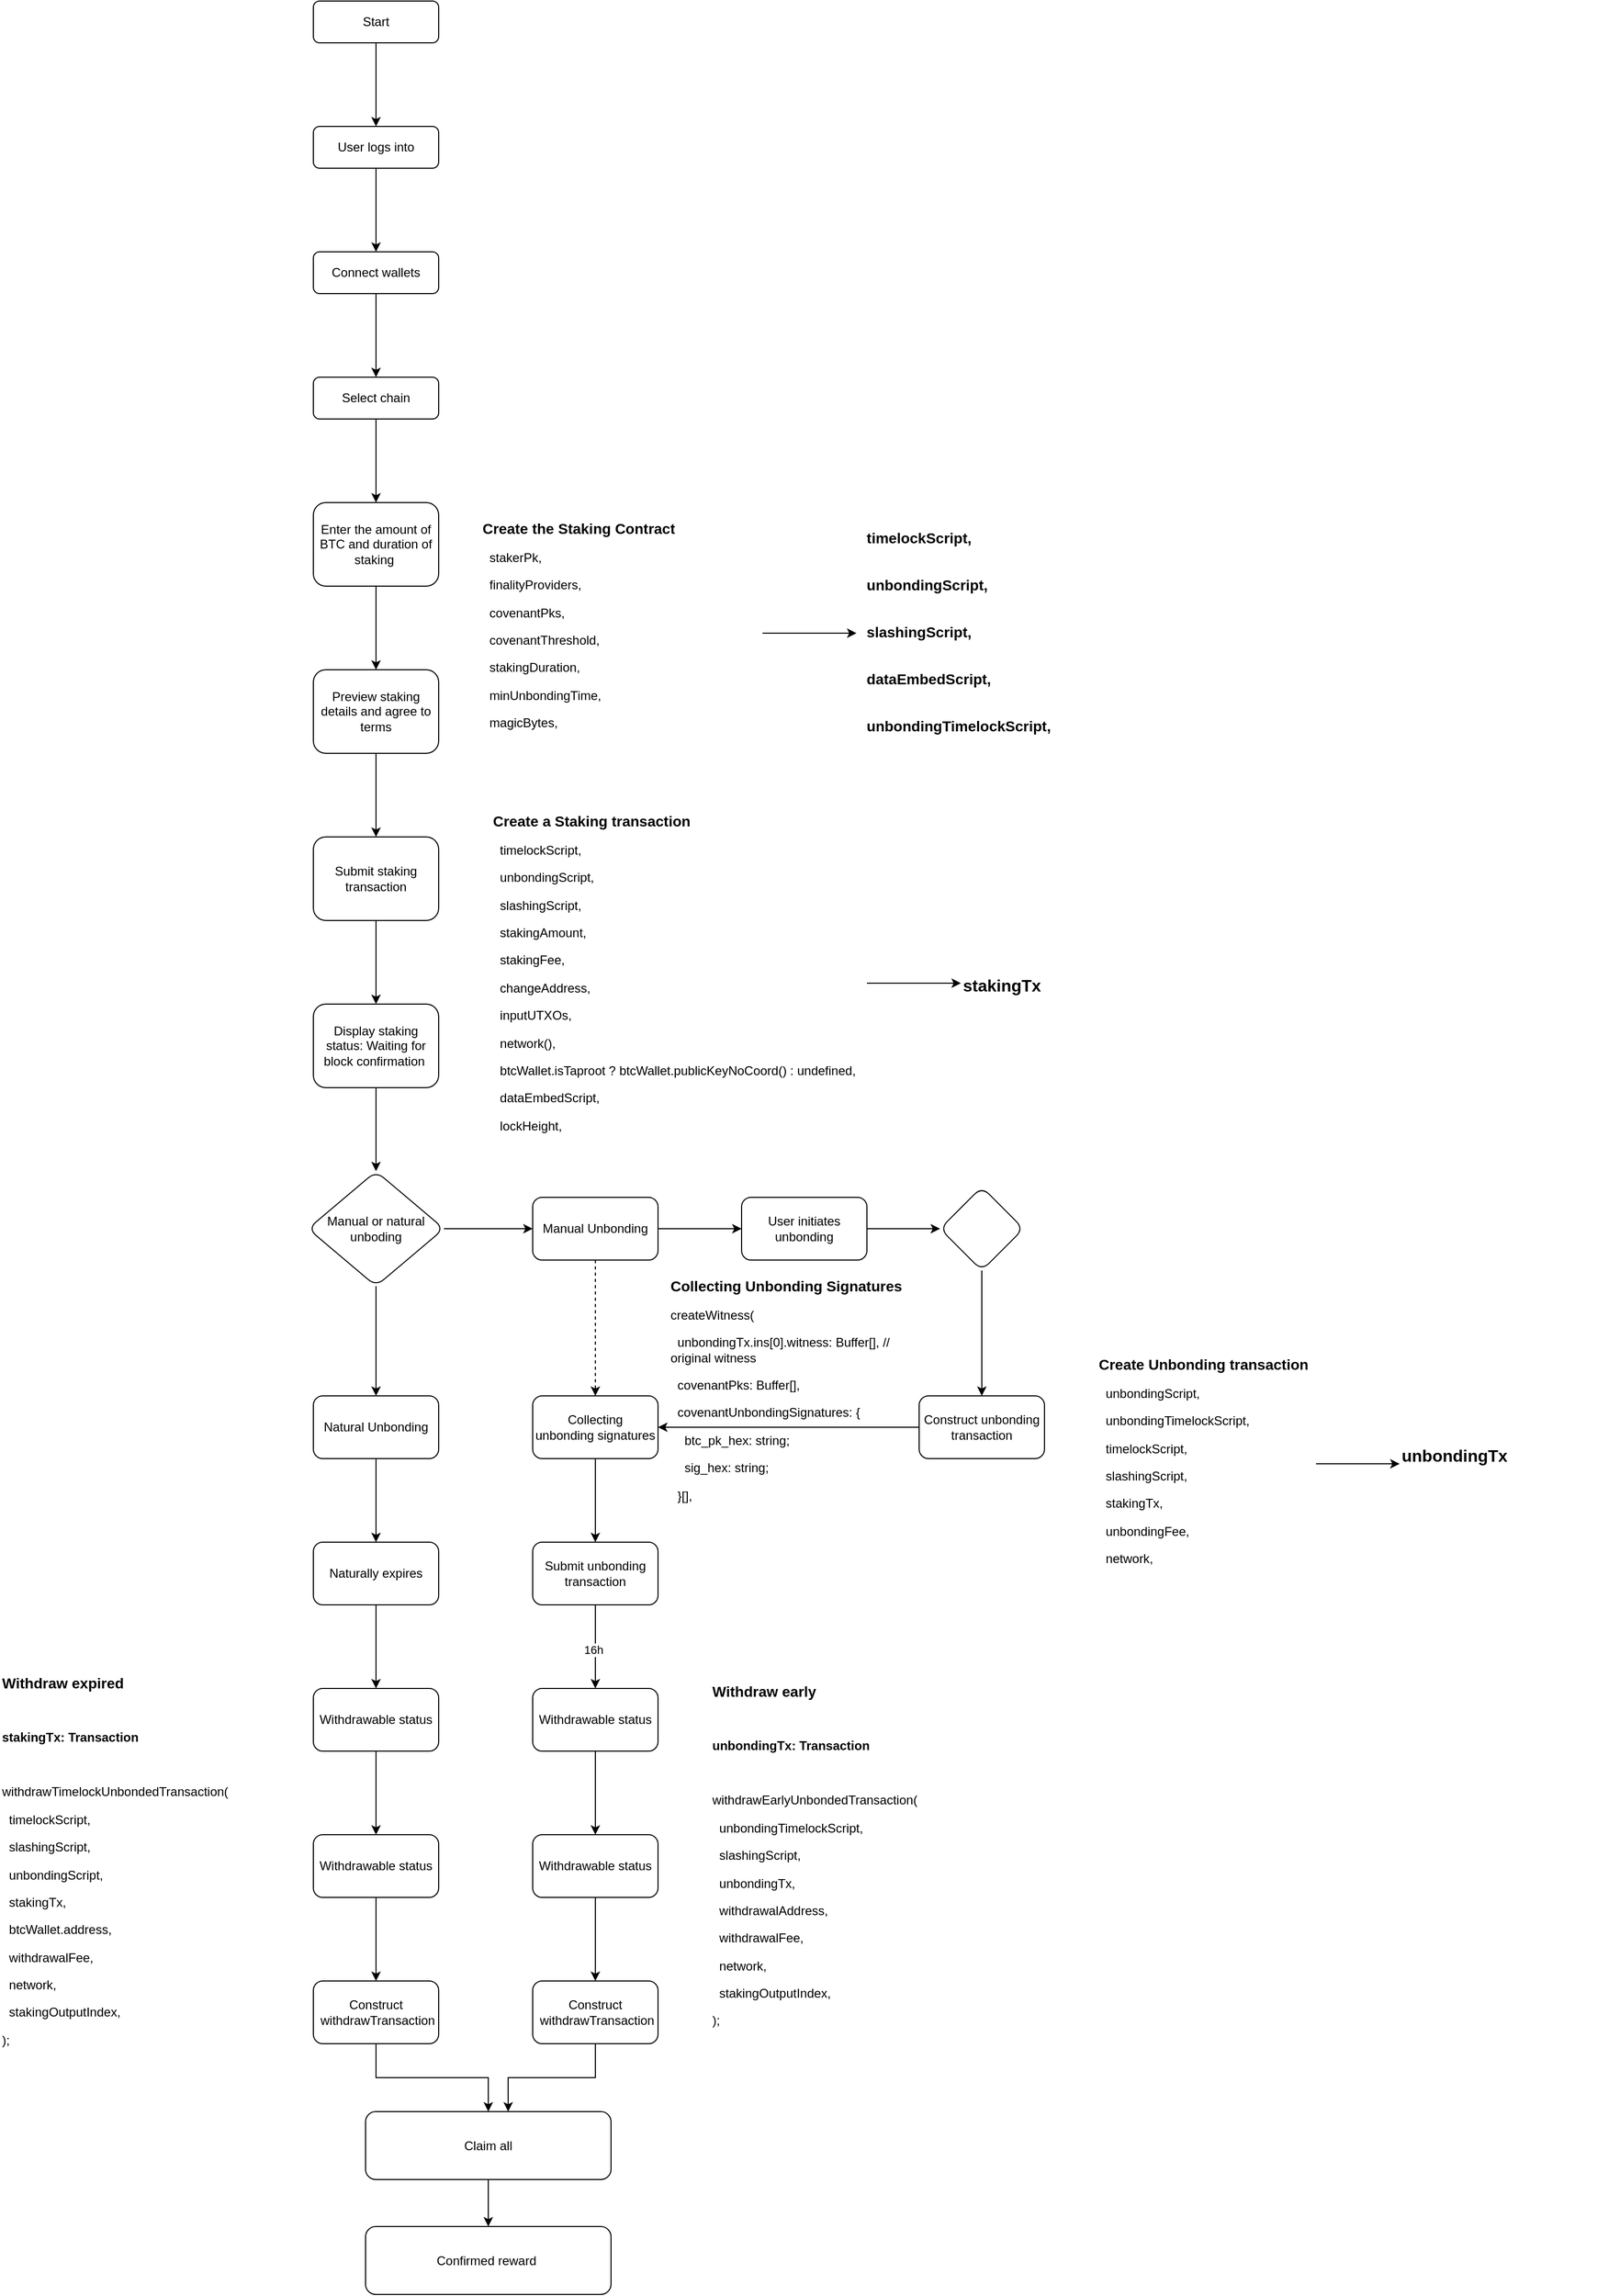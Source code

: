 <mxfile version="24.4.4" type="github">
  <diagram id="C5RBs43oDa-KdzZeNtuy" name="Page-1">
    <mxGraphModel dx="1773" dy="1789" grid="1" gridSize="10" guides="1" tooltips="1" connect="1" arrows="1" fold="1" page="1" pageScale="1" pageWidth="827" pageHeight="1169" math="0" shadow="0">
      <root>
        <mxCell id="WIyWlLk6GJQsqaUBKTNV-0" />
        <mxCell id="WIyWlLk6GJQsqaUBKTNV-1" parent="WIyWlLk6GJQsqaUBKTNV-0" />
        <mxCell id="BVUArKwXu2wu13_EaTgU-10" value="" style="edgeStyle=orthogonalEdgeStyle;rounded=0;orthogonalLoop=1;jettySize=auto;html=1;" parent="WIyWlLk6GJQsqaUBKTNV-1" source="BVUArKwXu2wu13_EaTgU-6" target="BVUArKwXu2wu13_EaTgU-9" edge="1">
          <mxGeometry relative="1" as="geometry" />
        </mxCell>
        <mxCell id="BVUArKwXu2wu13_EaTgU-6" value="Start" style="rounded=1;whiteSpace=wrap;html=1;fontSize=12;glass=0;strokeWidth=1;shadow=0;" parent="WIyWlLk6GJQsqaUBKTNV-1" vertex="1">
          <mxGeometry x="150" y="-390" width="120" height="40" as="geometry" />
        </mxCell>
        <mxCell id="BVUArKwXu2wu13_EaTgU-12" value="" style="edgeStyle=orthogonalEdgeStyle;rounded=0;orthogonalLoop=1;jettySize=auto;html=1;" parent="WIyWlLk6GJQsqaUBKTNV-1" source="BVUArKwXu2wu13_EaTgU-9" target="BVUArKwXu2wu13_EaTgU-11" edge="1">
          <mxGeometry relative="1" as="geometry" />
        </mxCell>
        <mxCell id="BVUArKwXu2wu13_EaTgU-9" value="User logs&lt;span style=&quot;background-color: initial;&quot;&gt;&amp;nbsp;into&lt;/span&gt;" style="rounded=1;whiteSpace=wrap;html=1;fontSize=12;glass=0;strokeWidth=1;shadow=0;" parent="WIyWlLk6GJQsqaUBKTNV-1" vertex="1">
          <mxGeometry x="150" y="-270" width="120" height="40" as="geometry" />
        </mxCell>
        <mxCell id="BVUArKwXu2wu13_EaTgU-14" value="" style="edgeStyle=orthogonalEdgeStyle;rounded=0;orthogonalLoop=1;jettySize=auto;html=1;" parent="WIyWlLk6GJQsqaUBKTNV-1" source="BVUArKwXu2wu13_EaTgU-11" target="BVUArKwXu2wu13_EaTgU-13" edge="1">
          <mxGeometry relative="1" as="geometry" />
        </mxCell>
        <mxCell id="BVUArKwXu2wu13_EaTgU-11" value="Connect wallets" style="rounded=1;whiteSpace=wrap;html=1;fontSize=12;glass=0;strokeWidth=1;shadow=0;" parent="WIyWlLk6GJQsqaUBKTNV-1" vertex="1">
          <mxGeometry x="150" y="-150" width="120" height="40" as="geometry" />
        </mxCell>
        <mxCell id="BVUArKwXu2wu13_EaTgU-26" value="" style="edgeStyle=orthogonalEdgeStyle;rounded=0;orthogonalLoop=1;jettySize=auto;html=1;" parent="WIyWlLk6GJQsqaUBKTNV-1" source="BVUArKwXu2wu13_EaTgU-13" target="BVUArKwXu2wu13_EaTgU-25" edge="1">
          <mxGeometry relative="1" as="geometry" />
        </mxCell>
        <mxCell id="BVUArKwXu2wu13_EaTgU-13" value="Select chain" style="rounded=1;whiteSpace=wrap;html=1;fontSize=12;glass=0;strokeWidth=1;shadow=0;" parent="WIyWlLk6GJQsqaUBKTNV-1" vertex="1">
          <mxGeometry x="150" y="-30" width="120" height="40" as="geometry" />
        </mxCell>
        <mxCell id="BVUArKwXu2wu13_EaTgU-28" value="" style="edgeStyle=orthogonalEdgeStyle;rounded=0;orthogonalLoop=1;jettySize=auto;html=1;" parent="WIyWlLk6GJQsqaUBKTNV-1" source="BVUArKwXu2wu13_EaTgU-25" target="BVUArKwXu2wu13_EaTgU-27" edge="1">
          <mxGeometry relative="1" as="geometry" />
        </mxCell>
        <mxCell id="BVUArKwXu2wu13_EaTgU-25" value="Enter the amount of BTC and duration of staking&amp;nbsp;" style="rounded=1;whiteSpace=wrap;html=1;fontSize=12;glass=0;strokeWidth=1;shadow=0;" parent="WIyWlLk6GJQsqaUBKTNV-1" vertex="1">
          <mxGeometry x="150" y="90" width="120" height="80" as="geometry" />
        </mxCell>
        <mxCell id="BVUArKwXu2wu13_EaTgU-30" value="" style="edgeStyle=orthogonalEdgeStyle;rounded=0;orthogonalLoop=1;jettySize=auto;html=1;" parent="WIyWlLk6GJQsqaUBKTNV-1" source="BVUArKwXu2wu13_EaTgU-27" target="BVUArKwXu2wu13_EaTgU-29" edge="1">
          <mxGeometry relative="1" as="geometry" />
        </mxCell>
        <mxCell id="BVUArKwXu2wu13_EaTgU-27" value="Preview staking details and agree to terms" style="rounded=1;whiteSpace=wrap;html=1;fontSize=12;glass=0;strokeWidth=1;shadow=0;" parent="WIyWlLk6GJQsqaUBKTNV-1" vertex="1">
          <mxGeometry x="150" y="250" width="120" height="80" as="geometry" />
        </mxCell>
        <mxCell id="BVUArKwXu2wu13_EaTgU-32" value="" style="edgeStyle=orthogonalEdgeStyle;rounded=0;orthogonalLoop=1;jettySize=auto;html=1;" parent="WIyWlLk6GJQsqaUBKTNV-1" source="BVUArKwXu2wu13_EaTgU-29" target="BVUArKwXu2wu13_EaTgU-31" edge="1">
          <mxGeometry relative="1" as="geometry" />
        </mxCell>
        <mxCell id="BVUArKwXu2wu13_EaTgU-29" value="Submit staking transaction" style="rounded=1;whiteSpace=wrap;html=1;fontSize=12;glass=0;strokeWidth=1;shadow=0;" parent="WIyWlLk6GJQsqaUBKTNV-1" vertex="1">
          <mxGeometry x="150" y="410" width="120" height="80" as="geometry" />
        </mxCell>
        <mxCell id="BVUArKwXu2wu13_EaTgU-38" value="" style="edgeStyle=orthogonalEdgeStyle;rounded=0;orthogonalLoop=1;jettySize=auto;html=1;" parent="WIyWlLk6GJQsqaUBKTNV-1" source="BVUArKwXu2wu13_EaTgU-31" target="BVUArKwXu2wu13_EaTgU-37" edge="1">
          <mxGeometry relative="1" as="geometry" />
        </mxCell>
        <mxCell id="BVUArKwXu2wu13_EaTgU-31" value="Display staking status: Waiting for block confirmation&amp;nbsp;" style="rounded=1;whiteSpace=wrap;html=1;fontSize=12;glass=0;strokeWidth=1;shadow=0;" parent="WIyWlLk6GJQsqaUBKTNV-1" vertex="1">
          <mxGeometry x="150" y="570" width="120" height="80" as="geometry" />
        </mxCell>
        <mxCell id="BVUArKwXu2wu13_EaTgU-40" value="" style="edgeStyle=orthogonalEdgeStyle;rounded=0;orthogonalLoop=1;jettySize=auto;html=1;" parent="WIyWlLk6GJQsqaUBKTNV-1" source="BVUArKwXu2wu13_EaTgU-37" target="BVUArKwXu2wu13_EaTgU-39" edge="1">
          <mxGeometry relative="1" as="geometry" />
        </mxCell>
        <mxCell id="BVUArKwXu2wu13_EaTgU-42" value="" style="edgeStyle=orthogonalEdgeStyle;rounded=0;orthogonalLoop=1;jettySize=auto;html=1;" parent="WIyWlLk6GJQsqaUBKTNV-1" source="BVUArKwXu2wu13_EaTgU-37" target="BVUArKwXu2wu13_EaTgU-41" edge="1">
          <mxGeometry relative="1" as="geometry" />
        </mxCell>
        <mxCell id="BVUArKwXu2wu13_EaTgU-37" value="Manual or natural unboding" style="rhombus;whiteSpace=wrap;html=1;rounded=1;glass=0;strokeWidth=1;shadow=0;" parent="WIyWlLk6GJQsqaUBKTNV-1" vertex="1">
          <mxGeometry x="145" y="730" width="130" height="110" as="geometry" />
        </mxCell>
        <mxCell id="BVUArKwXu2wu13_EaTgU-48" value="" style="edgeStyle=orthogonalEdgeStyle;rounded=0;orthogonalLoop=1;jettySize=auto;html=1;" parent="WIyWlLk6GJQsqaUBKTNV-1" source="BVUArKwXu2wu13_EaTgU-39" target="BVUArKwXu2wu13_EaTgU-47" edge="1">
          <mxGeometry relative="1" as="geometry" />
        </mxCell>
        <mxCell id="BVUArKwXu2wu13_EaTgU-69" style="edgeStyle=orthogonalEdgeStyle;rounded=0;orthogonalLoop=1;jettySize=auto;html=1;entryX=0.5;entryY=0;entryDx=0;entryDy=0;dashed=1;" parent="WIyWlLk6GJQsqaUBKTNV-1" source="BVUArKwXu2wu13_EaTgU-39" target="BVUArKwXu2wu13_EaTgU-57" edge="1">
          <mxGeometry relative="1" as="geometry" />
        </mxCell>
        <mxCell id="BVUArKwXu2wu13_EaTgU-39" value="Manual Unbonding" style="whiteSpace=wrap;html=1;rounded=1;glass=0;strokeWidth=1;shadow=0;" parent="WIyWlLk6GJQsqaUBKTNV-1" vertex="1">
          <mxGeometry x="360" y="755" width="120" height="60" as="geometry" />
        </mxCell>
        <mxCell id="BVUArKwXu2wu13_EaTgU-44" value="" style="edgeStyle=orthogonalEdgeStyle;rounded=0;orthogonalLoop=1;jettySize=auto;html=1;" parent="WIyWlLk6GJQsqaUBKTNV-1" source="BVUArKwXu2wu13_EaTgU-41" target="BVUArKwXu2wu13_EaTgU-43" edge="1">
          <mxGeometry relative="1" as="geometry" />
        </mxCell>
        <mxCell id="BVUArKwXu2wu13_EaTgU-41" value="Natural Unbonding" style="whiteSpace=wrap;html=1;rounded=1;glass=0;strokeWidth=1;shadow=0;" parent="WIyWlLk6GJQsqaUBKTNV-1" vertex="1">
          <mxGeometry x="150" y="945" width="120" height="60" as="geometry" />
        </mxCell>
        <mxCell id="BVUArKwXu2wu13_EaTgU-46" value="" style="edgeStyle=orthogonalEdgeStyle;rounded=0;orthogonalLoop=1;jettySize=auto;html=1;" parent="WIyWlLk6GJQsqaUBKTNV-1" source="BVUArKwXu2wu13_EaTgU-43" target="BVUArKwXu2wu13_EaTgU-45" edge="1">
          <mxGeometry relative="1" as="geometry" />
        </mxCell>
        <mxCell id="BVUArKwXu2wu13_EaTgU-43" value="Naturally expires" style="whiteSpace=wrap;html=1;rounded=1;glass=0;strokeWidth=1;shadow=0;" parent="WIyWlLk6GJQsqaUBKTNV-1" vertex="1">
          <mxGeometry x="150" y="1085" width="120" height="60" as="geometry" />
        </mxCell>
        <mxCell id="BVUArKwXu2wu13_EaTgU-76" value="" style="edgeStyle=orthogonalEdgeStyle;rounded=0;orthogonalLoop=1;jettySize=auto;html=1;" parent="WIyWlLk6GJQsqaUBKTNV-1" source="BVUArKwXu2wu13_EaTgU-45" target="BVUArKwXu2wu13_EaTgU-75" edge="1">
          <mxGeometry relative="1" as="geometry" />
        </mxCell>
        <mxCell id="BVUArKwXu2wu13_EaTgU-45" value="Withdrawable status" style="whiteSpace=wrap;html=1;rounded=1;glass=0;strokeWidth=1;shadow=0;" parent="WIyWlLk6GJQsqaUBKTNV-1" vertex="1">
          <mxGeometry x="150" y="1225" width="120" height="60" as="geometry" />
        </mxCell>
        <mxCell id="BVUArKwXu2wu13_EaTgU-71" style="edgeStyle=orthogonalEdgeStyle;rounded=0;orthogonalLoop=1;jettySize=auto;html=1;entryX=0;entryY=0.5;entryDx=0;entryDy=0;" parent="WIyWlLk6GJQsqaUBKTNV-1" source="BVUArKwXu2wu13_EaTgU-47" target="BVUArKwXu2wu13_EaTgU-53" edge="1">
          <mxGeometry relative="1" as="geometry" />
        </mxCell>
        <mxCell id="BVUArKwXu2wu13_EaTgU-47" value="User initiates unbonding" style="whiteSpace=wrap;html=1;rounded=1;glass=0;strokeWidth=1;shadow=0;" parent="WIyWlLk6GJQsqaUBKTNV-1" vertex="1">
          <mxGeometry x="560" y="755" width="120" height="60" as="geometry" />
        </mxCell>
        <mxCell id="BVUArKwXu2wu13_EaTgU-56" value="" style="edgeStyle=orthogonalEdgeStyle;rounded=0;orthogonalLoop=1;jettySize=auto;html=1;" parent="WIyWlLk6GJQsqaUBKTNV-1" source="BVUArKwXu2wu13_EaTgU-53" target="BVUArKwXu2wu13_EaTgU-55" edge="1">
          <mxGeometry relative="1" as="geometry" />
        </mxCell>
        <mxCell id="BVUArKwXu2wu13_EaTgU-53" value="" style="rhombus;whiteSpace=wrap;html=1;rounded=1;glass=0;strokeWidth=1;shadow=0;" parent="WIyWlLk6GJQsqaUBKTNV-1" vertex="1">
          <mxGeometry x="750" y="745" width="80" height="80" as="geometry" />
        </mxCell>
        <mxCell id="BVUArKwXu2wu13_EaTgU-58" value="" style="edgeStyle=orthogonalEdgeStyle;rounded=0;orthogonalLoop=1;jettySize=auto;html=1;" parent="WIyWlLk6GJQsqaUBKTNV-1" source="BVUArKwXu2wu13_EaTgU-55" target="BVUArKwXu2wu13_EaTgU-57" edge="1">
          <mxGeometry relative="1" as="geometry" />
        </mxCell>
        <mxCell id="BVUArKwXu2wu13_EaTgU-55" value="Construct unbonding transaction" style="whiteSpace=wrap;html=1;rounded=1;glass=0;strokeWidth=1;shadow=0;" parent="WIyWlLk6GJQsqaUBKTNV-1" vertex="1">
          <mxGeometry x="730" y="945" width="120" height="60" as="geometry" />
        </mxCell>
        <mxCell id="BVUArKwXu2wu13_EaTgU-60" value="" style="edgeStyle=orthogonalEdgeStyle;rounded=0;orthogonalLoop=1;jettySize=auto;html=1;" parent="WIyWlLk6GJQsqaUBKTNV-1" source="BVUArKwXu2wu13_EaTgU-57" target="BVUArKwXu2wu13_EaTgU-59" edge="1">
          <mxGeometry relative="1" as="geometry" />
        </mxCell>
        <mxCell id="BVUArKwXu2wu13_EaTgU-57" value="Collecting unbonding&amp;nbsp;signatures" style="whiteSpace=wrap;html=1;rounded=1;glass=0;strokeWidth=1;shadow=0;" parent="WIyWlLk6GJQsqaUBKTNV-1" vertex="1">
          <mxGeometry x="360" y="945" width="120" height="60" as="geometry" />
        </mxCell>
        <mxCell id="BVUArKwXu2wu13_EaTgU-62" value="" style="edgeStyle=orthogonalEdgeStyle;rounded=0;orthogonalLoop=1;jettySize=auto;html=1;" parent="WIyWlLk6GJQsqaUBKTNV-1" source="BVUArKwXu2wu13_EaTgU-59" target="BVUArKwXu2wu13_EaTgU-61" edge="1">
          <mxGeometry relative="1" as="geometry" />
        </mxCell>
        <mxCell id="BVUArKwXu2wu13_EaTgU-63" value="16h" style="edgeLabel;html=1;align=center;verticalAlign=middle;resizable=0;points=[];" parent="BVUArKwXu2wu13_EaTgU-62" vertex="1" connectable="0">
          <mxGeometry x="0.062" y="-2" relative="1" as="geometry">
            <mxPoint as="offset" />
          </mxGeometry>
        </mxCell>
        <mxCell id="BVUArKwXu2wu13_EaTgU-59" value="Submit unbonding transaction" style="whiteSpace=wrap;html=1;rounded=1;glass=0;strokeWidth=1;shadow=0;" parent="WIyWlLk6GJQsqaUBKTNV-1" vertex="1">
          <mxGeometry x="360" y="1085" width="120" height="60" as="geometry" />
        </mxCell>
        <mxCell id="BVUArKwXu2wu13_EaTgU-78" value="" style="edgeStyle=orthogonalEdgeStyle;rounded=0;orthogonalLoop=1;jettySize=auto;html=1;" parent="WIyWlLk6GJQsqaUBKTNV-1" source="BVUArKwXu2wu13_EaTgU-61" target="BVUArKwXu2wu13_EaTgU-77" edge="1">
          <mxGeometry relative="1" as="geometry" />
        </mxCell>
        <mxCell id="BVUArKwXu2wu13_EaTgU-61" value="&lt;div&gt;&lt;span style=&quot;background-color: initial;&quot;&gt;Withdrawable status&lt;/span&gt;&lt;br&gt;&lt;/div&gt;" style="whiteSpace=wrap;html=1;rounded=1;glass=0;strokeWidth=1;shadow=0;" parent="WIyWlLk6GJQsqaUBKTNV-1" vertex="1">
          <mxGeometry x="360" y="1225" width="120" height="60" as="geometry" />
        </mxCell>
        <mxCell id="BVUArKwXu2wu13_EaTgU-86" value="" style="edgeStyle=orthogonalEdgeStyle;rounded=0;orthogonalLoop=1;jettySize=auto;html=1;" parent="WIyWlLk6GJQsqaUBKTNV-1" source="BVUArKwXu2wu13_EaTgU-75" target="BVUArKwXu2wu13_EaTgU-85" edge="1">
          <mxGeometry relative="1" as="geometry" />
        </mxCell>
        <mxCell id="BVUArKwXu2wu13_EaTgU-75" value="Withdrawable status" style="whiteSpace=wrap;html=1;rounded=1;glass=0;strokeWidth=1;shadow=0;" parent="WIyWlLk6GJQsqaUBKTNV-1" vertex="1">
          <mxGeometry x="150" y="1365" width="120" height="60" as="geometry" />
        </mxCell>
        <mxCell id="BVUArKwXu2wu13_EaTgU-80" value="" style="edgeStyle=orthogonalEdgeStyle;rounded=0;orthogonalLoop=1;jettySize=auto;html=1;" parent="WIyWlLk6GJQsqaUBKTNV-1" source="BVUArKwXu2wu13_EaTgU-77" target="BVUArKwXu2wu13_EaTgU-79" edge="1">
          <mxGeometry relative="1" as="geometry" />
        </mxCell>
        <mxCell id="BVUArKwXu2wu13_EaTgU-77" value="&lt;div&gt;&lt;span style=&quot;background-color: initial;&quot;&gt;Withdrawable status&lt;/span&gt;&lt;br&gt;&lt;/div&gt;" style="whiteSpace=wrap;html=1;rounded=1;glass=0;strokeWidth=1;shadow=0;" parent="WIyWlLk6GJQsqaUBKTNV-1" vertex="1">
          <mxGeometry x="360" y="1365" width="120" height="60" as="geometry" />
        </mxCell>
        <mxCell id="BVUArKwXu2wu13_EaTgU-79" value="Construct&lt;div&gt;&amp;nbsp;withdraw&lt;span style=&quot;background-color: initial;&quot;&gt;Transaction&lt;/span&gt;&lt;/div&gt;" style="whiteSpace=wrap;html=1;rounded=1;glass=0;strokeWidth=1;shadow=0;" parent="WIyWlLk6GJQsqaUBKTNV-1" vertex="1">
          <mxGeometry x="360" y="1505" width="120" height="60" as="geometry" />
        </mxCell>
        <mxCell id="BVUArKwXu2wu13_EaTgU-89" value="" style="edgeStyle=orthogonalEdgeStyle;rounded=0;orthogonalLoop=1;jettySize=auto;html=1;" parent="WIyWlLk6GJQsqaUBKTNV-1" source="BVUArKwXu2wu13_EaTgU-85" target="BVUArKwXu2wu13_EaTgU-88" edge="1">
          <mxGeometry relative="1" as="geometry" />
        </mxCell>
        <mxCell id="BVUArKwXu2wu13_EaTgU-85" value="Construct&lt;div&gt;&amp;nbsp;withdraw&lt;span style=&quot;background-color: initial;&quot;&gt;Transaction&lt;/span&gt;&lt;/div&gt;" style="whiteSpace=wrap;html=1;rounded=1;glass=0;strokeWidth=1;shadow=0;" parent="WIyWlLk6GJQsqaUBKTNV-1" vertex="1">
          <mxGeometry x="150" y="1505" width="120" height="60" as="geometry" />
        </mxCell>
        <mxCell id="BVUArKwXu2wu13_EaTgU-93" value="" style="edgeStyle=orthogonalEdgeStyle;rounded=0;orthogonalLoop=1;jettySize=auto;html=1;" parent="WIyWlLk6GJQsqaUBKTNV-1" source="BVUArKwXu2wu13_EaTgU-88" target="BVUArKwXu2wu13_EaTgU-92" edge="1">
          <mxGeometry relative="1" as="geometry" />
        </mxCell>
        <mxCell id="BVUArKwXu2wu13_EaTgU-88" value="Claim all" style="whiteSpace=wrap;html=1;rounded=1;glass=0;strokeWidth=1;shadow=0;" parent="WIyWlLk6GJQsqaUBKTNV-1" vertex="1">
          <mxGeometry x="200" y="1630" width="235" height="65" as="geometry" />
        </mxCell>
        <mxCell id="BVUArKwXu2wu13_EaTgU-90" style="edgeStyle=orthogonalEdgeStyle;rounded=0;orthogonalLoop=1;jettySize=auto;html=1;entryX=0.581;entryY=0;entryDx=0;entryDy=0;entryPerimeter=0;" parent="WIyWlLk6GJQsqaUBKTNV-1" source="BVUArKwXu2wu13_EaTgU-79" target="BVUArKwXu2wu13_EaTgU-88" edge="1">
          <mxGeometry relative="1" as="geometry" />
        </mxCell>
        <mxCell id="BVUArKwXu2wu13_EaTgU-92" value="&lt;div&gt;&lt;span style=&quot;background-color: initial;&quot;&gt;Confirmed reward&amp;nbsp;&lt;/span&gt;&lt;br&gt;&lt;/div&gt;" style="whiteSpace=wrap;html=1;rounded=1;glass=0;strokeWidth=1;shadow=0;" parent="WIyWlLk6GJQsqaUBKTNV-1" vertex="1">
          <mxGeometry x="200" y="1740" width="235" height="65" as="geometry" />
        </mxCell>
        <mxCell id="TQ9T5p_0JYmJN774RMlS-2" value="" style="edgeStyle=orthogonalEdgeStyle;rounded=0;orthogonalLoop=1;jettySize=auto;html=1;" edge="1" parent="WIyWlLk6GJQsqaUBKTNV-1" source="TQ9T5p_0JYmJN774RMlS-0" target="TQ9T5p_0JYmJN774RMlS-1">
          <mxGeometry relative="1" as="geometry" />
        </mxCell>
        <mxCell id="TQ9T5p_0JYmJN774RMlS-0" value="&lt;h1 style=&quot;margin-top: 0px; font-size: 14px;&quot;&gt;Create the Staking Contract&lt;/h1&gt;&lt;p&gt;&amp;nbsp; stakerPk,&lt;/p&gt;&lt;p&gt;&amp;nbsp; finalityProviders,&lt;/p&gt;&lt;p&gt;&amp;nbsp; covenantPks,&lt;/p&gt;&lt;p&gt;&amp;nbsp; covenantThreshold,&lt;/p&gt;&lt;p&gt;&amp;nbsp; stakingDuration,&lt;/p&gt;&lt;p&gt;&amp;nbsp; minUnbondingTime,&lt;/p&gt;&lt;p&gt;&amp;nbsp; magicBytes,&lt;/p&gt;" style="text;html=1;whiteSpace=wrap;overflow=hidden;rounded=0;" vertex="1" parent="WIyWlLk6GJQsqaUBKTNV-1">
          <mxGeometry x="310" y="100" width="270" height="230" as="geometry" />
        </mxCell>
        <mxCell id="TQ9T5p_0JYmJN774RMlS-1" value="&lt;h1 style=&quot;margin-top: 0px;&quot;&gt;&lt;span style=&quot;font-size: 14px;&quot;&gt;&amp;nbsp; timelockScript,&lt;/span&gt;&lt;/h1&gt;&lt;h1 style=&quot;margin-top: 0px;&quot;&gt;&lt;span style=&quot;font-size: 14px;&quot;&gt;&amp;nbsp; unbondingScript,&lt;/span&gt;&lt;/h1&gt;&lt;h1 style=&quot;margin-top: 0px;&quot;&gt;&lt;span style=&quot;font-size: 14px;&quot;&gt;&amp;nbsp; slashingScript,&lt;/span&gt;&lt;/h1&gt;&lt;h1 style=&quot;margin-top: 0px;&quot;&gt;&lt;span style=&quot;font-size: 14px;&quot;&gt;&amp;nbsp; dataEmbedScript,&lt;/span&gt;&lt;/h1&gt;&lt;h1 style=&quot;margin-top: 0px;&quot;&gt;&lt;span style=&quot;font-size: 14px;&quot;&gt;&amp;nbsp; unbondingTimelockScript,&lt;/span&gt;&lt;/h1&gt;" style="text;html=1;whiteSpace=wrap;overflow=hidden;rounded=0;" vertex="1" parent="WIyWlLk6GJQsqaUBKTNV-1">
          <mxGeometry x="670" y="100" width="270" height="230" as="geometry" />
        </mxCell>
        <mxCell id="TQ9T5p_0JYmJN774RMlS-5" value="" style="edgeStyle=orthogonalEdgeStyle;rounded=0;orthogonalLoop=1;jettySize=auto;html=1;" edge="1" parent="WIyWlLk6GJQsqaUBKTNV-1" source="TQ9T5p_0JYmJN774RMlS-3" target="TQ9T5p_0JYmJN774RMlS-4">
          <mxGeometry relative="1" as="geometry" />
        </mxCell>
        <mxCell id="TQ9T5p_0JYmJN774RMlS-3" value="&lt;h1 style=&quot;margin-top: 0px; font-size: 14px;&quot;&gt;Create a Staking transaction&lt;/h1&gt;&lt;p&gt;&amp;nbsp; timelockScript,&lt;/p&gt;&lt;p&gt;&amp;nbsp; unbondingScript,&lt;/p&gt;&lt;p&gt;&amp;nbsp; slashingScript,&lt;/p&gt;&lt;p&gt;&amp;nbsp; stakingAmount,&lt;/p&gt;&lt;p&gt;&amp;nbsp; stakingFee,&lt;/p&gt;&lt;p&gt;&amp;nbsp; changeAddress,&lt;/p&gt;&lt;p&gt;&amp;nbsp; inputUTXOs,&lt;/p&gt;&lt;p&gt;&amp;nbsp; network(),&lt;/p&gt;&lt;p&gt;&amp;nbsp; btcWallet.isTaproot ? btcWallet.publicKeyNoCoord() : undefined,&lt;/p&gt;&lt;p&gt;&amp;nbsp; dataEmbedScript,&lt;/p&gt;&lt;p&gt;&amp;nbsp; lockHeight,&lt;/p&gt;" style="text;html=1;whiteSpace=wrap;overflow=hidden;rounded=0;" vertex="1" parent="WIyWlLk6GJQsqaUBKTNV-1">
          <mxGeometry x="320" y="380" width="360" height="340" as="geometry" />
        </mxCell>
        <mxCell id="TQ9T5p_0JYmJN774RMlS-4" value="&lt;h1 style=&quot;margin-top: 0px; font-size: 14px;&quot;&gt;&lt;br&gt;&lt;/h1&gt;&lt;div&gt;&lt;br&gt;&lt;/div&gt;&lt;div&gt;&lt;br&gt;&lt;/div&gt;&lt;div&gt;&lt;br&gt;&lt;/div&gt;&lt;div&gt;&lt;br&gt;&lt;/div&gt;&lt;div&gt;&lt;br&gt;&lt;/div&gt;&lt;div&gt;&lt;br&gt;&lt;/div&gt;&lt;div&gt;&lt;br&gt;&lt;/div&gt;&lt;div&gt;&lt;br&gt;&lt;/div&gt;&lt;div&gt;&lt;br&gt;&lt;/div&gt;&lt;div&gt;&lt;b&gt;&lt;font style=&quot;font-size: 16px;&quot;&gt;stakingTx&lt;/font&gt;&lt;/b&gt;&lt;/div&gt;" style="text;html=1;whiteSpace=wrap;overflow=hidden;rounded=0;" vertex="1" parent="WIyWlLk6GJQsqaUBKTNV-1">
          <mxGeometry x="770" y="380" width="360" height="340" as="geometry" />
        </mxCell>
        <mxCell id="TQ9T5p_0JYmJN774RMlS-8" value="" style="edgeStyle=orthogonalEdgeStyle;rounded=0;orthogonalLoop=1;jettySize=auto;html=1;" edge="1" parent="WIyWlLk6GJQsqaUBKTNV-1" source="TQ9T5p_0JYmJN774RMlS-6" target="TQ9T5p_0JYmJN774RMlS-7">
          <mxGeometry relative="1" as="geometry" />
        </mxCell>
        <mxCell id="TQ9T5p_0JYmJN774RMlS-6" value="&lt;h1 style=&quot;margin-top: 0px; font-size: 14px;&quot;&gt;Create Unbonding transaction&lt;/h1&gt;&lt;p&gt;&amp;nbsp; unbondingScript,&lt;/p&gt;&lt;p&gt;&amp;nbsp; unbondingTimelockScript,&lt;/p&gt;&lt;p&gt;&amp;nbsp; timelockScript,&lt;/p&gt;&lt;p&gt;&amp;nbsp; slashingScript,&lt;/p&gt;&lt;p&gt;&amp;nbsp; stakingTx,&lt;/p&gt;&lt;p&gt;&amp;nbsp; unbondingFee,&lt;/p&gt;&lt;p&gt;&amp;nbsp; network,&lt;/p&gt;" style="text;html=1;whiteSpace=wrap;overflow=hidden;rounded=0;" vertex="1" parent="WIyWlLk6GJQsqaUBKTNV-1">
          <mxGeometry x="900" y="900" width="210" height="220" as="geometry" />
        </mxCell>
        <mxCell id="TQ9T5p_0JYmJN774RMlS-7" value="&lt;h1 style=&quot;margin-top: 0px; font-size: 14px;&quot;&gt;&lt;b style=&quot;font-size: 12px;&quot;&gt;&lt;font style=&quot;font-size: 16px;&quot;&gt;&lt;br&gt;&lt;/font&gt;&lt;/b&gt;&lt;/h1&gt;&lt;h1 style=&quot;margin-top: 0px; font-size: 14px;&quot;&gt;&lt;b style=&quot;font-size: 12px;&quot;&gt;&lt;font style=&quot;font-size: 16px;&quot;&gt;&lt;br&gt;&lt;/font&gt;&lt;/b&gt;&lt;/h1&gt;&lt;h1 style=&quot;margin-top: 0px; font-size: 14px;&quot;&gt;&lt;b style=&quot;font-size: 12px;&quot;&gt;&lt;font style=&quot;font-size: 16px;&quot;&gt;&lt;br&gt;&lt;/font&gt;&lt;/b&gt;&lt;/h1&gt;&lt;h1 style=&quot;margin-top: 0px; font-size: 14px;&quot;&gt;&lt;b style=&quot;font-size: 12px;&quot;&gt;&lt;font style=&quot;font-size: 16px;&quot;&gt;unbondingTx&lt;/font&gt;&lt;/b&gt;&lt;br&gt;&lt;/h1&gt;" style="text;html=1;whiteSpace=wrap;overflow=hidden;rounded=0;" vertex="1" parent="WIyWlLk6GJQsqaUBKTNV-1">
          <mxGeometry x="1190" y="900" width="210" height="220" as="geometry" />
        </mxCell>
        <mxCell id="TQ9T5p_0JYmJN774RMlS-9" value="&lt;h1 style=&quot;margin-top: 0px; font-size: 14px;&quot;&gt;Collecting Unbonding Signatures&lt;/h1&gt;&lt;p&gt;createWitness(&lt;/p&gt;&lt;p&gt;&amp;nbsp; unbondingTx.ins[0].witness: Buffer[], // original witness&lt;/p&gt;&lt;p&gt;&amp;nbsp; covenantPks: Buffer[],&lt;/p&gt;&lt;p&gt;&amp;nbsp; covenantUnbondingSignatures: {&lt;/p&gt;&lt;p&gt;&amp;nbsp; &amp;nbsp; btc_pk_hex: string;&lt;/p&gt;&lt;p&gt;&amp;nbsp; &amp;nbsp; sig_hex: string;&lt;/p&gt;&lt;p&gt;&amp;nbsp; }[],&lt;/p&gt;&lt;p&gt;);&lt;/p&gt;" style="text;html=1;whiteSpace=wrap;overflow=hidden;rounded=0;" vertex="1" parent="WIyWlLk6GJQsqaUBKTNV-1">
          <mxGeometry x="490" y="825" width="230" height="220" as="geometry" />
        </mxCell>
        <mxCell id="TQ9T5p_0JYmJN774RMlS-10" value="&lt;h1 style=&quot;margin-top: 0px; font-size: 14px;&quot;&gt;Withdraw expired&lt;/h1&gt;&lt;div&gt;&lt;br&gt;&lt;/div&gt;&lt;p&gt;&lt;b&gt;stakingTx: Transaction&amp;nbsp;&lt;/b&gt;&lt;/p&gt;&lt;p&gt;&lt;b&gt;&lt;br&gt;&lt;/b&gt;&lt;/p&gt;&lt;p&gt;withdrawTimelockUnbondedTransaction(&lt;/p&gt;&lt;p&gt;&amp;nbsp; timelockScript,&lt;/p&gt;&lt;p&gt;&amp;nbsp; slashingScript,&lt;/p&gt;&lt;p&gt;&amp;nbsp; unbondingScript,&lt;/p&gt;&lt;p&gt;&amp;nbsp; stakingTx,&lt;/p&gt;&lt;p&gt;&amp;nbsp; btcWallet.address,&lt;/p&gt;&lt;p&gt;&amp;nbsp; withdrawalFee,&lt;/p&gt;&lt;p&gt;&amp;nbsp; network,&lt;/p&gt;&lt;p&gt;&amp;nbsp; stakingOutputIndex,&lt;/p&gt;&lt;p&gt;);&lt;/p&gt;" style="text;html=1;whiteSpace=wrap;overflow=hidden;rounded=0;" vertex="1" parent="WIyWlLk6GJQsqaUBKTNV-1">
          <mxGeometry x="-150" y="1205" width="270" height="365" as="geometry" />
        </mxCell>
        <mxCell id="TQ9T5p_0JYmJN774RMlS-11" value="&lt;h1 style=&quot;margin-top: 0px; font-size: 14px;&quot;&gt;Withdraw early&lt;/h1&gt;&lt;div&gt;&lt;br&gt;&lt;/div&gt;&lt;p&gt;&lt;b&gt;unbondingTx: Transaction&amp;nbsp;&lt;/b&gt;&lt;/p&gt;&lt;p&gt;&lt;b&gt;&lt;br&gt;&lt;/b&gt;&lt;/p&gt;&lt;p&gt;withdrawEarlyUnbondedTransaction(&lt;/p&gt;&lt;p&gt;&amp;nbsp; unbondingTimelockScript,&lt;/p&gt;&lt;p&gt;&amp;nbsp; slashingScript,&lt;/p&gt;&lt;p&gt;&amp;nbsp; unbondingTx,&lt;/p&gt;&lt;p&gt;&amp;nbsp; withdrawalAddress,&lt;/p&gt;&lt;p&gt;&amp;nbsp; withdrawalFee,&lt;/p&gt;&lt;p&gt;&amp;nbsp; network,&lt;/p&gt;&lt;p&gt;&amp;nbsp; stakingOutputIndex,&lt;/p&gt;&lt;p&gt;);&lt;/p&gt;" style="text;html=1;whiteSpace=wrap;overflow=hidden;rounded=0;" vertex="1" parent="WIyWlLk6GJQsqaUBKTNV-1">
          <mxGeometry x="530" y="1212.5" width="270" height="365" as="geometry" />
        </mxCell>
      </root>
    </mxGraphModel>
  </diagram>
</mxfile>
